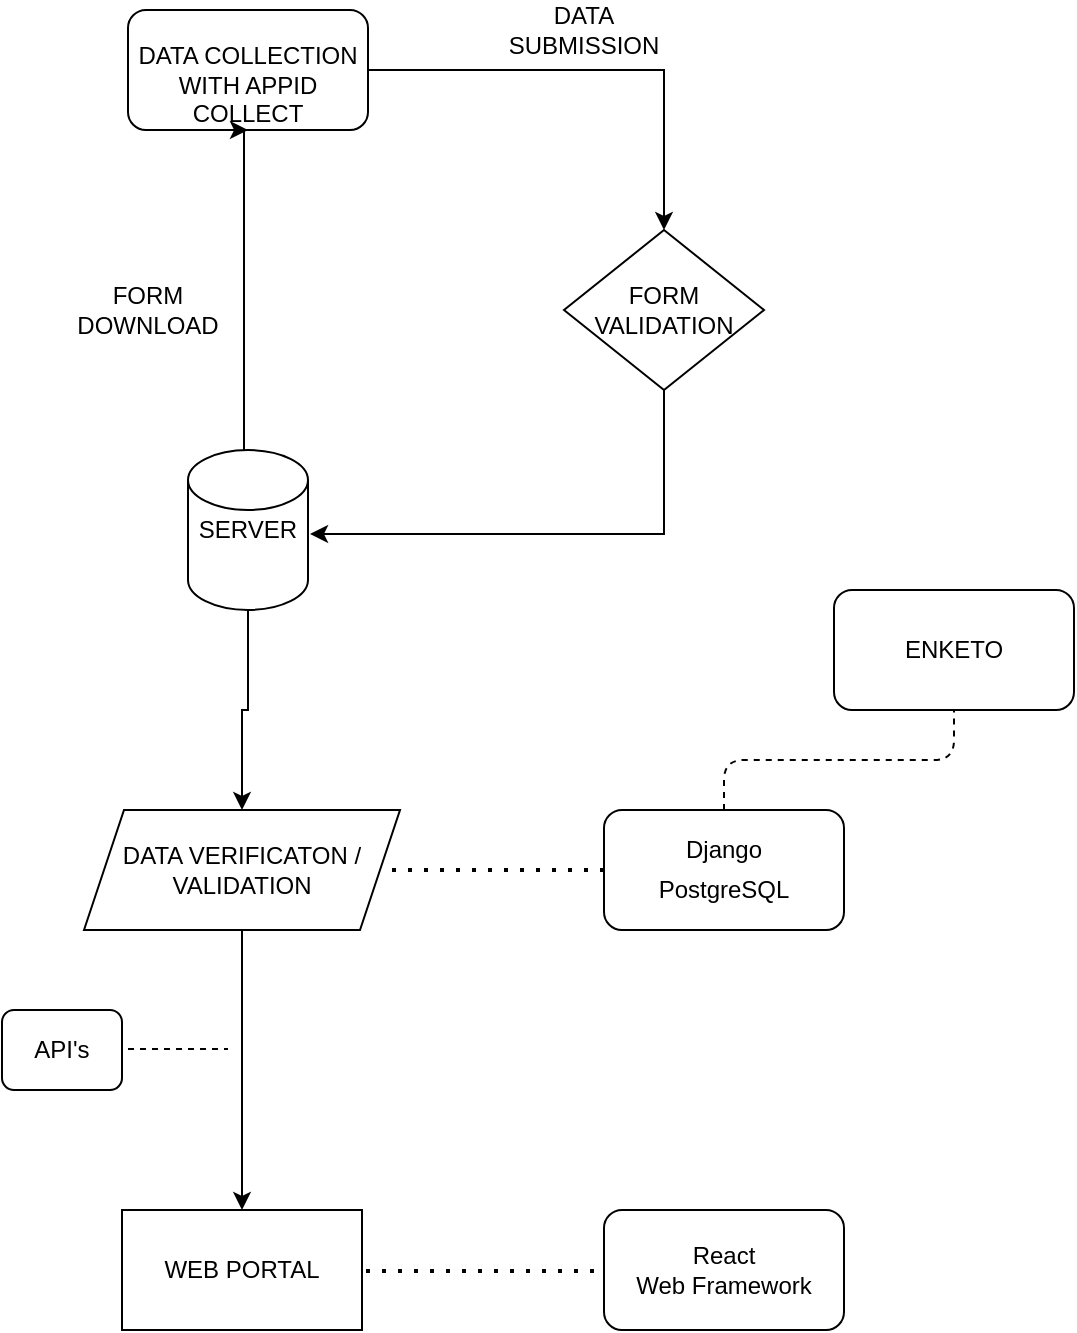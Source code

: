 <mxfile version="14.4.3" type="github">
  <diagram id="pfaJHHTp6QQMH2KvcKUB" name="Page-1">
    <mxGraphModel dx="1483" dy="839" grid="1" gridSize="10" guides="1" tooltips="1" connect="1" arrows="1" fold="1" page="1" pageScale="1" pageWidth="850" pageHeight="1100" math="0" shadow="0">
      <root>
        <mxCell id="0" />
        <mxCell id="1" parent="0" />
        <mxCell id="QOb43xEOl_D0wzUUbX27-1" style="edgeStyle=orthogonalEdgeStyle;rounded=0;orthogonalLoop=1;jettySize=auto;html=1;exitX=1;exitY=0.5;exitDx=0;exitDy=0;" parent="1" source="QOb43xEOl_D0wzUUbX27-2" target="QOb43xEOl_D0wzUUbX27-5" edge="1">
          <mxGeometry relative="1" as="geometry" />
        </mxCell>
        <mxCell id="QOb43xEOl_D0wzUUbX27-2" value="&lt;br&gt;DATA COLLECTION WITH APPID COLLECT" style="rounded=1;whiteSpace=wrap;html=1;" parent="1" vertex="1">
          <mxGeometry x="257" y="40" width="120" height="60" as="geometry" />
        </mxCell>
        <mxCell id="QOb43xEOl_D0wzUUbX27-3" style="edgeStyle=orthogonalEdgeStyle;rounded=0;orthogonalLoop=1;jettySize=auto;html=1;exitX=0.5;exitY=0;exitDx=0;exitDy=0;entryX=0.5;entryY=1;entryDx=0;entryDy=0;" parent="1" target="QOb43xEOl_D0wzUUbX27-2" edge="1">
          <mxGeometry relative="1" as="geometry">
            <mxPoint x="317" y="300" as="sourcePoint" />
            <Array as="points">
              <mxPoint x="315" y="300" />
            </Array>
          </mxGeometry>
        </mxCell>
        <mxCell id="QOb43xEOl_D0wzUUbX27-4" style="edgeStyle=orthogonalEdgeStyle;rounded=0;orthogonalLoop=1;jettySize=auto;html=1;exitX=0.5;exitY=1;exitDx=0;exitDy=0;entryX=1.017;entryY=0.525;entryDx=0;entryDy=0;entryPerimeter=0;" parent="1" source="QOb43xEOl_D0wzUUbX27-5" target="QOb43xEOl_D0wzUUbX27-7" edge="1">
          <mxGeometry relative="1" as="geometry" />
        </mxCell>
        <mxCell id="QOb43xEOl_D0wzUUbX27-5" value="FORM VALIDATION" style="rhombus;whiteSpace=wrap;html=1;" parent="1" vertex="1">
          <mxGeometry x="475" y="150" width="100" height="80" as="geometry" />
        </mxCell>
        <mxCell id="QOb43xEOl_D0wzUUbX27-6" value="" style="edgeStyle=orthogonalEdgeStyle;rounded=0;orthogonalLoop=1;jettySize=auto;html=1;" parent="1" source="QOb43xEOl_D0wzUUbX27-7" target="QOb43xEOl_D0wzUUbX27-11" edge="1">
          <mxGeometry relative="1" as="geometry" />
        </mxCell>
        <mxCell id="QOb43xEOl_D0wzUUbX27-7" value="SERVER" style="shape=cylinder2;whiteSpace=wrap;html=1;boundedLbl=1;backgroundOutline=1;size=15;" parent="1" vertex="1">
          <mxGeometry x="287" y="260" width="60" height="80" as="geometry" />
        </mxCell>
        <mxCell id="QOb43xEOl_D0wzUUbX27-8" value="FORM DOWNLOAD" style="text;html=1;strokeColor=none;fillColor=none;align=center;verticalAlign=middle;whiteSpace=wrap;rounded=0;" parent="1" vertex="1">
          <mxGeometry x="247" y="180" width="40" height="20" as="geometry" />
        </mxCell>
        <mxCell id="QOb43xEOl_D0wzUUbX27-9" value="DATA SUBMISSION" style="text;html=1;strokeColor=none;fillColor=none;align=center;verticalAlign=middle;whiteSpace=wrap;rounded=0;" parent="1" vertex="1">
          <mxGeometry x="465" y="40" width="40" height="20" as="geometry" />
        </mxCell>
        <mxCell id="QOb43xEOl_D0wzUUbX27-10" value="" style="edgeStyle=orthogonalEdgeStyle;rounded=0;orthogonalLoop=1;jettySize=auto;html=1;" parent="1" source="QOb43xEOl_D0wzUUbX27-11" target="QOb43xEOl_D0wzUUbX27-12" edge="1">
          <mxGeometry relative="1" as="geometry" />
        </mxCell>
        <mxCell id="QOb43xEOl_D0wzUUbX27-11" value="DATA VERIFICATON / VALIDATION" style="shape=parallelogram;perimeter=parallelogramPerimeter;whiteSpace=wrap;html=1;fixedSize=1;" parent="1" vertex="1">
          <mxGeometry x="235" y="440" width="158" height="60" as="geometry" />
        </mxCell>
        <mxCell id="QOb43xEOl_D0wzUUbX27-12" value="WEB PORTAL" style="whiteSpace=wrap;html=1;" parent="1" vertex="1">
          <mxGeometry x="254" y="640" width="120" height="60" as="geometry" />
        </mxCell>
        <mxCell id="sF3h5xSAVOobxSEjKl81-5" value="" style="edgeStyle=orthogonalEdgeStyle;rounded=1;orthogonalLoop=1;jettySize=auto;html=1;dashed=1;endArrow=none;endFill=0;" edge="1" parent="1" source="QOb43xEOl_D0wzUUbX27-13" target="sF3h5xSAVOobxSEjKl81-4">
          <mxGeometry relative="1" as="geometry" />
        </mxCell>
        <mxCell id="QOb43xEOl_D0wzUUbX27-13" value="" style="rounded=1;whiteSpace=wrap;html=1;" parent="1" vertex="1">
          <mxGeometry x="495" y="440" width="120" height="60" as="geometry" />
        </mxCell>
        <mxCell id="QOb43xEOl_D0wzUUbX27-15" value="" style="endArrow=none;dashed=1;html=1;dashPattern=1 3;strokeWidth=2;exitX=0;exitY=0.5;exitDx=0;exitDy=0;entryX=1;entryY=0.5;entryDx=0;entryDy=0;" parent="1" source="QOb43xEOl_D0wzUUbX27-13" target="QOb43xEOl_D0wzUUbX27-11" edge="1">
          <mxGeometry width="50" height="50" relative="1" as="geometry">
            <mxPoint x="585" y="500" as="sourcePoint" />
            <mxPoint x="635" y="450" as="targetPoint" />
          </mxGeometry>
        </mxCell>
        <mxCell id="QOb43xEOl_D0wzUUbX27-21" value="Django" style="text;html=1;strokeColor=none;fillColor=none;align=center;verticalAlign=middle;whiteSpace=wrap;rounded=0;" parent="1" vertex="1">
          <mxGeometry x="535" y="450" width="40" height="20" as="geometry" />
        </mxCell>
        <mxCell id="QOb43xEOl_D0wzUUbX27-22" value="PostgreSQL" style="text;html=1;strokeColor=none;fillColor=none;align=center;verticalAlign=middle;whiteSpace=wrap;rounded=0;" parent="1" vertex="1">
          <mxGeometry x="535" y="470" width="40" height="20" as="geometry" />
        </mxCell>
        <mxCell id="SWpALoQGDCKQkqJ6QlAJ-2" value="&lt;div&gt;React &lt;br&gt;&lt;/div&gt;&lt;div&gt;Web Framework&lt;/div&gt;" style="rounded=1;whiteSpace=wrap;html=1;" parent="1" vertex="1">
          <mxGeometry x="495" y="640" width="120" height="60" as="geometry" />
        </mxCell>
        <mxCell id="SWpALoQGDCKQkqJ6QlAJ-3" value="" style="endArrow=none;dashed=1;html=1;dashPattern=1 3;strokeWidth=2;" parent="1" edge="1">
          <mxGeometry width="50" height="50" relative="1" as="geometry">
            <mxPoint x="376" y="670.5" as="sourcePoint" />
            <mxPoint x="496" y="670.5" as="targetPoint" />
            <Array as="points">
              <mxPoint x="426" y="670.5" />
            </Array>
          </mxGeometry>
        </mxCell>
        <mxCell id="EjvzaL_LzwF72cYkXD4--1" value="API&#39;s" style="rounded=1;whiteSpace=wrap;html=1;" parent="1" vertex="1">
          <mxGeometry x="194" y="540" width="60" height="40" as="geometry" />
        </mxCell>
        <mxCell id="EjvzaL_LzwF72cYkXD4--2" value="" style="endArrow=none;dashed=1;html=1;" parent="1" edge="1">
          <mxGeometry width="50" height="50" relative="1" as="geometry">
            <mxPoint x="257" y="559.5" as="sourcePoint" />
            <mxPoint x="307" y="559.5" as="targetPoint" />
          </mxGeometry>
        </mxCell>
        <mxCell id="sF3h5xSAVOobxSEjKl81-4" value="" style="whiteSpace=wrap;html=1;rounded=1;" vertex="1" parent="1">
          <mxGeometry x="610" y="330" width="120" height="60" as="geometry" />
        </mxCell>
        <mxCell id="sF3h5xSAVOobxSEjKl81-6" value="ENKETO" style="text;html=1;strokeColor=none;fillColor=none;align=center;verticalAlign=middle;whiteSpace=wrap;rounded=0;" vertex="1" parent="1">
          <mxGeometry x="650" y="350" width="40" height="20" as="geometry" />
        </mxCell>
      </root>
    </mxGraphModel>
  </diagram>
</mxfile>
